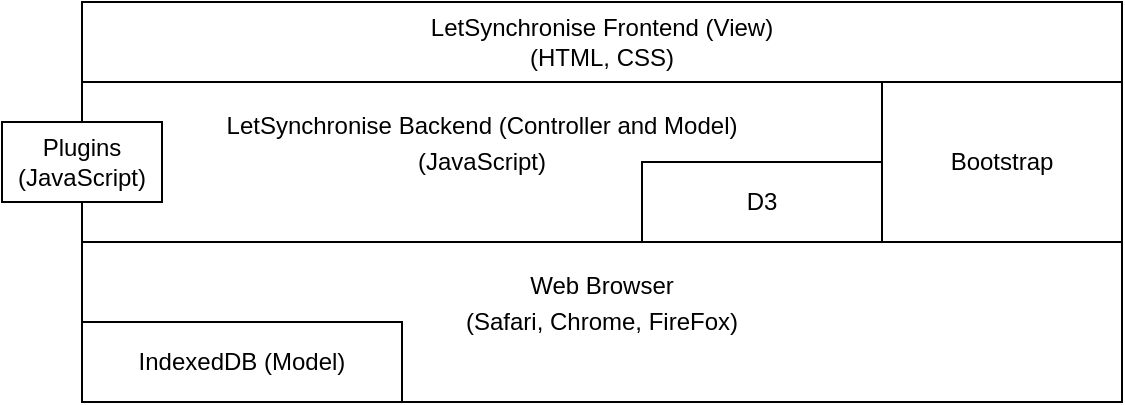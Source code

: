 <mxfile version="20.8.16" type="device" pages="2"><diagram id="RvMSct7JwCZ8kxnTdKlj" name="Architecture"><mxGraphModel dx="940" dy="660" grid="1" gridSize="10" guides="1" tooltips="1" connect="1" arrows="1" fold="1" page="1" pageScale="1" pageWidth="827" pageHeight="583" math="0" shadow="0"><root><mxCell id="AKiRWNQXbBsvhzvE4qeL-0"/><mxCell id="AKiRWNQXbBsvhzvE4qeL-1" parent="AKiRWNQXbBsvhzvE4qeL-0"/><mxCell id="tF2IUUMAM0JyF27Q4u0H-3" value="&lt;p style=&quot;line-height: 50%;&quot;&gt;LetSynchronise Backend (Controller and Model)&lt;/p&gt;&lt;p style=&quot;line-height: 50%;&quot;&gt;(JavaScript)&lt;/p&gt;" style="rounded=0;whiteSpace=wrap;html=1;verticalAlign=top;" parent="AKiRWNQXbBsvhzvE4qeL-1" vertex="1"><mxGeometry x="160" y="160" width="400" height="80" as="geometry"/></mxCell><mxCell id="tF2IUUMAM0JyF27Q4u0H-4" value="LetSynchronise Frontend (View)&lt;br&gt;(HTML, CSS)" style="rounded=0;whiteSpace=wrap;html=1;" parent="AKiRWNQXbBsvhzvE4qeL-1" vertex="1"><mxGeometry x="160" y="120" width="520" height="40" as="geometry"/></mxCell><mxCell id="tF2IUUMAM0JyF27Q4u0H-5" value="Bootstrap" style="rounded=0;whiteSpace=wrap;html=1;" parent="AKiRWNQXbBsvhzvE4qeL-1" vertex="1"><mxGeometry x="560" y="160" width="120" height="80" as="geometry"/></mxCell><mxCell id="tF2IUUMAM0JyF27Q4u0H-6" value="&lt;p style=&quot;line-height: 50%;&quot;&gt;Web Browser&lt;/p&gt;&lt;p style=&quot;line-height: 50%;&quot;&gt;(Safari, Chrome, FireFox)&lt;/p&gt;" style="rounded=0;whiteSpace=wrap;html=1;verticalAlign=top;" parent="AKiRWNQXbBsvhzvE4qeL-1" vertex="1"><mxGeometry x="160" y="240" width="520" height="80" as="geometry"/></mxCell><mxCell id="tF2IUUMAM0JyF27Q4u0H-1" value="D3" style="rounded=0;whiteSpace=wrap;html=1;" parent="AKiRWNQXbBsvhzvE4qeL-1" vertex="1"><mxGeometry x="440" y="200" width="120" height="40" as="geometry"/></mxCell><mxCell id="zif1QmTYFTcfGSsVF77L-0" value="IndexedDB (Model)" style="rounded=0;whiteSpace=wrap;html=1;" parent="AKiRWNQXbBsvhzvE4qeL-1" vertex="1"><mxGeometry x="160" y="280" width="160" height="40" as="geometry"/></mxCell><mxCell id="iIhAKDA_kfdrQdlBjJFQ-1" value="Plugins&lt;br&gt;(JavaScript)" style="rounded=0;whiteSpace=wrap;html=1;" vertex="1" parent="AKiRWNQXbBsvhzvE4qeL-1"><mxGeometry x="120" y="180" width="80" height="40" as="geometry"/></mxCell></root></mxGraphModel></diagram><diagram id="C5RBs43oDa-KdzZeNtuy" name="Class Diagram"><mxGraphModel dx="1853" dy="743" grid="1" gridSize="10" guides="1" tooltips="1" connect="1" arrows="1" fold="1" page="1" pageScale="1" pageWidth="827" pageHeight="1169" math="0" shadow="0"><root><mxCell id="WIyWlLk6GJQsqaUBKTNV-0"/><mxCell id="WIyWlLk6GJQsqaUBKTNV-1" parent="WIyWlLk6GJQsqaUBKTNV-0"/><mxCell id="9QX09DhGcuTigZinVC_e-6" value="Constraint" style="swimlane;fontStyle=2;align=center;verticalAlign=top;childLayout=stackLayout;horizontal=1;startSize=26;horizontalStack=0;resizeParent=1;resizeLast=0;collapsible=1;marginBottom=0;shadow=0;strokeWidth=1;rounded=1;" parent="WIyWlLk6GJQsqaUBKTNV-1" vertex="1"><mxGeometry x="400" y="280" width="160" height="156" as="geometry"><mxRectangle x="230" y="140" width="160" height="26" as="alternateBounds"/></mxGeometry></mxCell><mxCell id="9QX09DhGcuTigZinVC_e-7" value="Name : String" style="text;align=left;verticalAlign=top;spacingLeft=4;spacingRight=4;overflow=hidden;rotatable=0;points=[[0,0.5],[1,0.5]];portConstraint=eastwest;fontStyle=1;rounded=1;" parent="9QX09DhGcuTigZinVC_e-6" vertex="1"><mxGeometry y="26" width="160" height="26" as="geometry"/></mxCell><mxCell id="UO7TPKGIbKaWaspDutW2-14" value="Priority : Int" style="text;align=left;verticalAlign=top;spacingLeft=4;spacingRight=4;overflow=hidden;rotatable=0;points=[[0,0.5],[1,0.5]];portConstraint=eastwest;fontStyle=0;rounded=1;" parent="9QX09DhGcuTigZinVC_e-6" vertex="1"><mxGeometry y="52" width="160" height="26" as="geometry"/></mxCell><mxCell id="9QX09DhGcuTigZinVC_e-8" value="EventChain : EventChain" style="text;align=left;verticalAlign=top;spacingLeft=4;spacingRight=4;overflow=hidden;rotatable=0;points=[[0,0.5],[1,0.5]];portConstraint=eastwest;rounded=1;" parent="9QX09DhGcuTigZinVC_e-6" vertex="1"><mxGeometry y="78" width="160" height="26" as="geometry"/></mxCell><mxCell id="9QX09DhGcuTigZinVC_e-9" value="Relation : RelationalOperator" style="text;align=left;verticalAlign=top;spacingLeft=4;spacingRight=4;overflow=hidden;rotatable=0;points=[[0,0.5],[1,0.5]];portConstraint=eastwest;shadow=0;html=0;rounded=1;" parent="9QX09DhGcuTigZinVC_e-6" vertex="1"><mxGeometry y="104" width="160" height="26" as="geometry"/></mxCell><mxCell id="9QX09DhGcuTigZinVC_e-10" value="Time : Int" style="text;align=left;verticalAlign=top;spacingLeft=4;spacingRight=4;overflow=hidden;rotatable=0;points=[[0,0.5],[1,0.5]];portConstraint=eastwest;rounded=1;" parent="9QX09DhGcuTigZinVC_e-6" vertex="1"><mxGeometry y="130" width="160" height="26" as="geometry"/></mxCell><mxCell id="9QX09DhGcuTigZinVC_e-11" value="Dependency" style="swimlane;fontStyle=2;align=center;verticalAlign=top;childLayout=stackLayout;horizontal=1;startSize=26;horizontalStack=0;resizeParent=1;resizeLast=0;collapsible=1;marginBottom=0;shadow=0;strokeWidth=1;rounded=1;" parent="WIyWlLk6GJQsqaUBKTNV-1" vertex="1"><mxGeometry x="-400" y="280" width="160" height="110" as="geometry"><mxRectangle x="230" y="140" width="160" height="26" as="alternateBounds"/></mxGeometry></mxCell><mxCell id="9QX09DhGcuTigZinVC_e-12" value="Name : String" style="text;align=left;verticalAlign=top;spacingLeft=4;spacingRight=4;overflow=hidden;rotatable=0;points=[[0,0.5],[1,0.5]];portConstraint=eastwest;fontStyle=1;rounded=1;" parent="9QX09DhGcuTigZinVC_e-11" vertex="1"><mxGeometry y="26" width="160" height="26" as="geometry"/></mxCell><mxCell id="9QX09DhGcuTigZinVC_e-13" value="Source : TaskPort" style="text;align=left;verticalAlign=top;spacingLeft=4;spacingRight=4;overflow=hidden;rotatable=0;points=[[0,0.5],[1,0.5]];portConstraint=eastwest;shadow=0;html=0;rounded=1;" parent="9QX09DhGcuTigZinVC_e-11" vertex="1"><mxGeometry y="52" width="160" height="26" as="geometry"/></mxCell><mxCell id="9QX09DhGcuTigZinVC_e-14" value="Destination : TaskPort" style="text;align=left;verticalAlign=top;spacingLeft=4;spacingRight=4;overflow=hidden;rotatable=0;points=[[0,0.5],[1,0.5]];portConstraint=eastwest;rounded=1;" parent="9QX09DhGcuTigZinVC_e-11" vertex="1"><mxGeometry y="78" width="160" height="26" as="geometry"/></mxCell><mxCell id="9QX09DhGcuTigZinVC_e-15" value="Task" style="swimlane;fontStyle=2;align=center;verticalAlign=top;childLayout=stackLayout;horizontal=1;startSize=26;horizontalStack=0;resizeParent=1;resizeLast=0;collapsible=1;marginBottom=0;shadow=0;strokeWidth=1;rounded=1;fillColor=#FFFFFF;" parent="WIyWlLk6GJQsqaUBKTNV-1" vertex="1"><mxGeometry x="-600" y="280" width="160" height="234" as="geometry"><mxRectangle x="230" y="140" width="160" height="26" as="alternateBounds"/></mxGeometry></mxCell><mxCell id="9QX09DhGcuTigZinVC_e-16" value="Name : String" style="text;align=left;verticalAlign=top;spacingLeft=4;spacingRight=4;overflow=hidden;rotatable=0;points=[[0,0.5],[1,0.5]];portConstraint=eastwest;rounded=1;fontStyle=1" parent="9QX09DhGcuTigZinVC_e-15" vertex="1"><mxGeometry y="26" width="160" height="26" as="geometry"/></mxCell><mxCell id="UO7TPKGIbKaWaspDutW2-13" value="Priority : Int" style="text;align=left;verticalAlign=top;spacingLeft=4;spacingRight=4;overflow=hidden;rotatable=0;points=[[0,0.5],[1,0.5]];portConstraint=eastwest;rounded=1;fontStyle=0" parent="9QX09DhGcuTigZinVC_e-15" vertex="1"><mxGeometry y="52" width="160" height="26" as="geometry"/></mxCell><mxCell id="9QX09DhGcuTigZinVC_e-17" value="InitialOffset : Int" style="text;align=left;verticalAlign=top;spacingLeft=4;spacingRight=4;overflow=hidden;rotatable=0;points=[[0,0.5],[1,0.5]];portConstraint=eastwest;shadow=0;html=0;rounded=1;" parent="9QX09DhGcuTigZinVC_e-15" vertex="1"><mxGeometry y="78" width="160" height="26" as="geometry"/></mxCell><mxCell id="9QX09DhGcuTigZinVC_e-18" value="ActivationOffset : Int" style="text;align=left;verticalAlign=top;spacingLeft=4;spacingRight=4;overflow=hidden;rotatable=0;points=[[0,0.5],[1,0.5]];portConstraint=eastwest;shadow=0;html=0;rounded=1;" parent="9QX09DhGcuTigZinVC_e-15" vertex="1"><mxGeometry y="104" width="160" height="26" as="geometry"/></mxCell><mxCell id="9QX09DhGcuTigZinVC_e-19" value="Period : Float" style="text;align=left;verticalAlign=top;spacingLeft=4;spacingRight=4;overflow=hidden;rotatable=0;points=[[0,0.5],[1,0.5]];portConstraint=eastwest;rounded=1;" parent="9QX09DhGcuTigZinVC_e-15" vertex="1"><mxGeometry y="130" width="160" height="26" as="geometry"/></mxCell><mxCell id="9QX09DhGcuTigZinVC_e-20" value="Duration : Float" style="text;align=left;verticalAlign=top;spacingLeft=4;spacingRight=4;overflow=hidden;rotatable=0;points=[[0,0.5],[1,0.5]];portConstraint=eastwest;rounded=1;" parent="9QX09DhGcuTigZinVC_e-15" vertex="1"><mxGeometry y="156" width="160" height="26" as="geometry"/></mxCell><mxCell id="9QX09DhGcuTigZinVC_e-21" value="Inputs : String[ ]" style="text;align=left;verticalAlign=top;spacingLeft=4;spacingRight=4;overflow=hidden;rotatable=0;points=[[0,0.5],[1,0.5]];portConstraint=eastwest;rounded=1;" parent="9QX09DhGcuTigZinVC_e-15" vertex="1"><mxGeometry y="182" width="160" height="26" as="geometry"/></mxCell><mxCell id="9QX09DhGcuTigZinVC_e-22" value="Outputs : String[ ]" style="text;align=left;verticalAlign=top;spacingLeft=4;spacingRight=4;overflow=hidden;rotatable=0;points=[[0,0.5],[1,0.5]];portConstraint=eastwest;rounded=1;" parent="9QX09DhGcuTigZinVC_e-15" vertex="1"><mxGeometry y="208" width="160" height="26" as="geometry"/></mxCell><mxCell id="9QX09DhGcuTigZinVC_e-23" value="System" style="swimlane;fontStyle=2;align=center;verticalAlign=top;childLayout=stackLayout;horizontal=1;startSize=26;horizontalStack=0;resizeParent=1;resizeLast=0;collapsible=1;marginBottom=0;shadow=0;strokeWidth=1;rounded=1;fillColor=#FFF4C3;" parent="WIyWlLk6GJQsqaUBKTNV-1" vertex="1"><mxGeometry x="-800" y="40" width="1600" height="160" as="geometry"><mxRectangle x="330" y="360" width="160" height="26" as="alternateBounds"/></mxGeometry></mxCell><mxCell id="9QX09DhGcuTigZinVC_e-25" value="SystemInputs : String[ ]" style="text;strokeColor=none;fillColor=none;align=left;verticalAlign=top;spacingLeft=4;spacingRight=4;overflow=hidden;rotatable=0;points=[[0,0.5],[1,0.5]];portConstraint=eastwest;" parent="9QX09DhGcuTigZinVC_e-23" vertex="1"><mxGeometry y="26" width="1600" height="26" as="geometry"/></mxCell><mxCell id="9QX09DhGcuTigZinVC_e-26" value="SystemOutputs : String[ ]" style="text;strokeColor=none;fillColor=none;align=left;verticalAlign=top;spacingLeft=4;spacingRight=4;overflow=hidden;rotatable=0;points=[[0,0.5],[1,0.5]];portConstraint=eastwest;" parent="9QX09DhGcuTigZinVC_e-23" vertex="1"><mxGeometry y="52" width="1600" height="26" as="geometry"/></mxCell><mxCell id="9QX09DhGcuTigZinVC_e-33" value="ExecutionTime" style="swimlane;fontStyle=2;align=center;verticalAlign=top;childLayout=stackLayout;horizontal=1;startSize=26;horizontalStack=0;resizeParent=1;resizeLast=0;collapsible=1;marginBottom=0;shadow=0;strokeWidth=1;rounded=1;" parent="WIyWlLk6GJQsqaUBKTNV-1" vertex="1"><mxGeometry x="-600" y="555" width="160" height="110" as="geometry"><mxRectangle x="230" y="140" width="160" height="26" as="alternateBounds"/></mxGeometry></mxCell><mxCell id="9QX09DhGcuTigZinVC_e-34" value="BCET : Int" style="text;align=left;verticalAlign=top;spacingLeft=4;spacingRight=4;overflow=hidden;rotatable=0;points=[[0,0.5],[1,0.5]];portConstraint=eastwest;shadow=0;html=0;rounded=1;" parent="9QX09DhGcuTigZinVC_e-33" vertex="1"><mxGeometry y="26" width="160" height="26" as="geometry"/></mxCell><mxCell id="9QX09DhGcuTigZinVC_e-35" value="ACET : Int" style="text;align=left;verticalAlign=top;spacingLeft=4;spacingRight=4;overflow=hidden;rotatable=0;points=[[0,0.5],[1,0.5]];portConstraint=eastwest;rounded=1;" parent="9QX09DhGcuTigZinVC_e-33" vertex="1"><mxGeometry y="52" width="160" height="26" as="geometry"/></mxCell><mxCell id="9QX09DhGcuTigZinVC_e-36" value="WCET : Int" style="text;align=left;verticalAlign=top;spacingLeft=4;spacingRight=4;overflow=hidden;rotatable=0;points=[[0,0.5],[1,0.5]];portConstraint=eastwest;rounded=1;" parent="9QX09DhGcuTigZinVC_e-33" vertex="1"><mxGeometry y="78" width="160" height="26" as="geometry"/></mxCell><mxCell id="9QX09DhGcuTigZinVC_e-37" value="" style="endArrow=open;html=1;endSize=12;startArrow=diamondThin;startSize=14;startFill=0;edgeStyle=orthogonalEdgeStyle;align=left;verticalAlign=bottom;rounded=0;entryX=0.5;entryY=0;entryDx=0;entryDy=0;" parent="WIyWlLk6GJQsqaUBKTNV-1" target="9QX09DhGcuTigZinVC_e-15" edge="1"><mxGeometry x="-1" y="3" relative="1" as="geometry"><mxPoint x="-520" y="200" as="sourcePoint"/><mxPoint x="-540" y="270" as="targetPoint"/></mxGeometry></mxCell><mxCell id="9QX09DhGcuTigZinVC_e-38" value="" style="endArrow=open;html=1;endSize=12;startArrow=diamondThin;startSize=14;startFill=0;edgeStyle=orthogonalEdgeStyle;align=left;verticalAlign=bottom;rounded=0;entryX=0.5;entryY=0;entryDx=0;entryDy=0;" parent="WIyWlLk6GJQsqaUBKTNV-1" target="9QX09DhGcuTigZinVC_e-11" edge="1"><mxGeometry x="-1" y="3" relative="1" as="geometry"><mxPoint x="-320" y="200" as="sourcePoint"/><mxPoint x="-506" y="300" as="targetPoint"/></mxGeometry></mxCell><mxCell id="9QX09DhGcuTigZinVC_e-39" value="" style="endArrow=open;html=1;endSize=12;startArrow=diamondThin;startSize=14;startFill=0;edgeStyle=orthogonalEdgeStyle;align=left;verticalAlign=bottom;rounded=0;entryX=0.5;entryY=0;entryDx=0;entryDy=0;" parent="WIyWlLk6GJQsqaUBKTNV-1" target="9QX09DhGcuTigZinVC_e-6" edge="1"><mxGeometry x="-1" y="3" relative="1" as="geometry"><mxPoint x="480" y="200" as="sourcePoint"/><mxPoint x="-262" y="322" as="targetPoint"/></mxGeometry></mxCell><mxCell id="9QX09DhGcuTigZinVC_e-41" value="TaskInstances" style="swimlane;fontStyle=2;align=center;verticalAlign=top;childLayout=stackLayout;horizontal=1;startSize=26;horizontalStack=0;resizeParent=1;resizeLast=0;collapsible=1;marginBottom=0;shadow=0;strokeWidth=1;rounded=1;fillColor=#FFFFFF;" parent="WIyWlLk6GJQsqaUBKTNV-1" vertex="1"><mxGeometry x="-800" y="280" width="160" height="88" as="geometry"><mxRectangle x="230" y="140" width="160" height="26" as="alternateBounds"/></mxGeometry></mxCell><mxCell id="9QX09DhGcuTigZinVC_e-42" value="Name : String" style="text;align=left;verticalAlign=top;spacingLeft=4;spacingRight=4;overflow=hidden;rotatable=0;points=[[0,0.5],[1,0.5]];portConstraint=eastwest;rounded=1;fontStyle=1" parent="9QX09DhGcuTigZinVC_e-41" vertex="1"><mxGeometry y="26" width="160" height="26" as="geometry"/></mxCell><mxCell id="9QX09DhGcuTigZinVC_e-43" value="InitialOffset : Int" style="text;align=left;verticalAlign=top;spacingLeft=4;spacingRight=4;overflow=hidden;rotatable=0;points=[[0,0.5],[1,0.5]];portConstraint=eastwest;shadow=0;html=0;rounded=1;" parent="9QX09DhGcuTigZinVC_e-41" vertex="1"><mxGeometry y="52" width="160" height="26" as="geometry"/></mxCell><mxCell id="9QX09DhGcuTigZinVC_e-44" value="" style="endArrow=block;dashed=1;endFill=0;endSize=12;html=1;rounded=0;entryX=0;entryY=0.5;entryDx=0;entryDy=0;" parent="WIyWlLk6GJQsqaUBKTNV-1" source="9QX09DhGcuTigZinVC_e-42" target="9QX09DhGcuTigZinVC_e-16" edge="1"><mxGeometry width="160" relative="1" as="geometry"><mxPoint x="-680" y="440" as="sourcePoint"/><mxPoint x="-610" y="340" as="targetPoint"/></mxGeometry></mxCell><mxCell id="9QX09DhGcuTigZinVC_e-45" value="" style="endArrow=open;html=1;endSize=12;startArrow=diamondThin;startSize=14;startFill=0;edgeStyle=orthogonalEdgeStyle;align=left;verticalAlign=bottom;rounded=0;" parent="WIyWlLk6GJQsqaUBKTNV-1" target="9QX09DhGcuTigZinVC_e-41" edge="1"><mxGeometry x="-1" y="3" relative="1" as="geometry"><mxPoint x="-720" y="200" as="sourcePoint"/><mxPoint x="-512" y="312.0" as="targetPoint"/></mxGeometry></mxCell><mxCell id="9QX09DhGcuTigZinVC_e-46" value="TaskPort" style="swimlane;fontStyle=2;align=center;verticalAlign=top;childLayout=stackLayout;horizontal=1;startSize=26;horizontalStack=0;resizeParent=1;resizeLast=0;collapsible=1;marginBottom=0;shadow=0;strokeWidth=1;rounded=1;" parent="WIyWlLk6GJQsqaUBKTNV-1" vertex="1"><mxGeometry x="-400" y="430" width="160" height="80" as="geometry"><mxRectangle x="230" y="140" width="160" height="26" as="alternateBounds"/></mxGeometry></mxCell><mxCell id="9QX09DhGcuTigZinVC_e-47" value="Task : String" style="text;align=left;verticalAlign=top;spacingLeft=4;spacingRight=4;overflow=hidden;rotatable=0;points=[[0,0.5],[1,0.5]];portConstraint=eastwest;shadow=0;html=0;rounded=1;" parent="9QX09DhGcuTigZinVC_e-46" vertex="1"><mxGeometry y="26" width="160" height="26" as="geometry"/></mxCell><mxCell id="9QX09DhGcuTigZinVC_e-48" value="Port : String" style="text;align=left;verticalAlign=top;spacingLeft=4;spacingRight=4;overflow=hidden;rotatable=0;points=[[0,0.5],[1,0.5]];portConstraint=eastwest;rounded=1;" parent="9QX09DhGcuTigZinVC_e-46" vertex="1"><mxGeometry y="52" width="160" height="26" as="geometry"/></mxCell><mxCell id="9QX09DhGcuTigZinVC_e-50" value="DependencyInstances" style="swimlane;fontStyle=2;align=center;verticalAlign=top;childLayout=stackLayout;horizontal=1;startSize=26;horizontalStack=0;resizeParent=1;resizeLast=0;collapsible=1;marginBottom=0;shadow=0;strokeWidth=1;rounded=1;" parent="WIyWlLk6GJQsqaUBKTNV-1" vertex="1"><mxGeometry x="-200" y="280" width="160" height="60" as="geometry"><mxRectangle x="230" y="140" width="160" height="26" as="alternateBounds"/></mxGeometry></mxCell><mxCell id="9QX09DhGcuTigZinVC_e-51" value="Name : String" style="text;align=left;verticalAlign=top;spacingLeft=4;spacingRight=4;overflow=hidden;rotatable=0;points=[[0,0.5],[1,0.5]];portConstraint=eastwest;fontStyle=1;rounded=1;" parent="9QX09DhGcuTigZinVC_e-50" vertex="1"><mxGeometry y="26" width="160" height="26" as="geometry"/></mxCell><mxCell id="9QX09DhGcuTigZinVC_e-52" value="TaskInstance" style="swimlane;fontStyle=2;align=center;verticalAlign=top;childLayout=stackLayout;horizontal=1;startSize=26;horizontalStack=0;resizeParent=1;resizeLast=0;collapsible=1;marginBottom=0;shadow=0;strokeWidth=1;rounded=1;fillColor=#FFFFFF;" parent="WIyWlLk6GJQsqaUBKTNV-1" vertex="1"><mxGeometry x="-800" y="420" width="160" height="220" as="geometry"><mxRectangle x="-580" y="410" width="160" height="26" as="alternateBounds"/></mxGeometry></mxCell><mxCell id="9QX09DhGcuTigZinVC_e-53" value="Instance: Int" style="text;align=left;verticalAlign=top;spacingLeft=4;spacingRight=4;overflow=hidden;rotatable=0;points=[[0,0.5],[1,0.5]];portConstraint=eastwest;shadow=0;html=0;rounded=1;fontStyle=1" parent="9QX09DhGcuTigZinVC_e-52" vertex="1"><mxGeometry y="26" width="160" height="26" as="geometry"/></mxCell><mxCell id="9QX09DhGcuTigZinVC_e-54" value="PeriodStartTime : Int" style="text;align=left;verticalAlign=top;spacingLeft=4;spacingRight=4;overflow=hidden;rotatable=0;points=[[0,0.5],[1,0.5]];portConstraint=eastwest;rounded=1;" parent="9QX09DhGcuTigZinVC_e-52" vertex="1"><mxGeometry y="52" width="160" height="26" as="geometry"/></mxCell><mxCell id="9QX09DhGcuTigZinVC_e-55" value="LetStartTime : Int" style="text;align=left;verticalAlign=top;spacingLeft=4;spacingRight=4;overflow=hidden;rotatable=0;points=[[0,0.5],[1,0.5]];portConstraint=eastwest;rounded=1;" parent="9QX09DhGcuTigZinVC_e-52" vertex="1"><mxGeometry y="78" width="160" height="26" as="geometry"/></mxCell><mxCell id="9QX09DhGcuTigZinVC_e-56" value="LetEndTime : Int" style="text;align=left;verticalAlign=top;spacingLeft=4;spacingRight=4;overflow=hidden;rotatable=0;points=[[0,0.5],[1,0.5]];portConstraint=eastwest;rounded=1;" parent="9QX09DhGcuTigZinVC_e-52" vertex="1"><mxGeometry y="104" width="160" height="26" as="geometry"/></mxCell><mxCell id="9QX09DhGcuTigZinVC_e-57" value="PeriodEndTime : Int" style="text;align=left;verticalAlign=top;spacingLeft=4;spacingRight=4;overflow=hidden;rotatable=0;points=[[0,0.5],[1,0.5]];portConstraint=eastwest;rounded=1;" parent="9QX09DhGcuTigZinVC_e-52" vertex="1"><mxGeometry y="130" width="160" height="26" as="geometry"/></mxCell><mxCell id="UO7TPKGIbKaWaspDutW2-0" value="Executions : Interval[ ]" style="text;align=left;verticalAlign=top;spacingLeft=4;spacingRight=4;overflow=hidden;rotatable=0;points=[[0,0.5],[1,0.5]];portConstraint=eastwest;rounded=1;" parent="9QX09DhGcuTigZinVC_e-52" vertex="1"><mxGeometry y="156" width="160" height="26" as="geometry"/></mxCell><mxCell id="UO7TPKGIbKaWaspDutW2-2" value="ExecutionTime : Int" style="text;align=left;verticalAlign=top;spacingLeft=4;spacingRight=4;overflow=hidden;rotatable=0;points=[[0,0.5],[1,0.5]];portConstraint=eastwest;rounded=1;" parent="9QX09DhGcuTigZinVC_e-52" vertex="1"><mxGeometry y="182" width="160" height="26" as="geometry"/></mxCell><mxCell id="9QX09DhGcuTigZinVC_e-58" value="" style="endArrow=open;html=1;endSize=12;startArrow=diamondThin;startSize=14;startFill=0;edgeStyle=orthogonalEdgeStyle;align=left;verticalAlign=bottom;rounded=0;entryX=0.5;entryY=0;entryDx=0;entryDy=0;exitX=0.5;exitY=1;exitDx=0;exitDy=0;" parent="WIyWlLk6GJQsqaUBKTNV-1" source="9QX09DhGcuTigZinVC_e-41" target="9QX09DhGcuTigZinVC_e-52" edge="1"><mxGeometry x="-1" y="3" relative="1" as="geometry"><mxPoint x="-512" y="230" as="sourcePoint"/><mxPoint x="-512" y="312" as="targetPoint"/></mxGeometry></mxCell><mxCell id="9QX09DhGcuTigZinVC_e-59" value="" style="endArrow=block;dashed=1;endFill=0;endSize=12;html=1;rounded=0;entryX=1;entryY=0.5;entryDx=0;entryDy=0;" parent="WIyWlLk6GJQsqaUBKTNV-1" target="9QX09DhGcuTigZinVC_e-12" edge="1"><mxGeometry width="160" relative="1" as="geometry"><mxPoint x="-200" y="319" as="sourcePoint"/><mxPoint x="-752" y="351" as="targetPoint"/></mxGeometry></mxCell><mxCell id="9QX09DhGcuTigZinVC_e-60" value="DependencyInstance" style="swimlane;fontStyle=2;align=center;verticalAlign=top;childLayout=stackLayout;horizontal=1;startSize=26;horizontalStack=0;resizeParent=1;resizeLast=0;collapsible=1;marginBottom=0;shadow=0;strokeWidth=1;rounded=1;" parent="WIyWlLk6GJQsqaUBKTNV-1" vertex="1"><mxGeometry x="-200" y="400" width="160" height="120" as="geometry"><mxRectangle x="230" y="140" width="160" height="26" as="alternateBounds"/></mxGeometry></mxCell><mxCell id="9QX09DhGcuTigZinVC_e-61" value="Instance : Int" style="text;align=left;verticalAlign=top;spacingLeft=4;spacingRight=4;overflow=hidden;rotatable=0;points=[[0,0.5],[1,0.5]];portConstraint=eastwest;fontStyle=1;rounded=1;" parent="9QX09DhGcuTigZinVC_e-60" vertex="1"><mxGeometry y="26" width="160" height="26" as="geometry"/></mxCell><mxCell id="9QX09DhGcuTigZinVC_e-62" value="SendEvent : Event" style="text;align=left;verticalAlign=top;spacingLeft=4;spacingRight=4;overflow=hidden;rotatable=0;points=[[0,0.5],[1,0.5]];portConstraint=eastwest;shadow=0;html=0;rounded=1;" parent="9QX09DhGcuTigZinVC_e-60" vertex="1"><mxGeometry y="52" width="160" height="26" as="geometry"/></mxCell><mxCell id="9QX09DhGcuTigZinVC_e-63" value="ReceiveEvent : Event" style="text;align=left;verticalAlign=top;spacingLeft=4;spacingRight=4;overflow=hidden;rotatable=0;points=[[0,0.5],[1,0.5]];portConstraint=eastwest;rounded=1;" parent="9QX09DhGcuTigZinVC_e-60" vertex="1"><mxGeometry y="78" width="160" height="26" as="geometry"/></mxCell><mxCell id="9QX09DhGcuTigZinVC_e-64" value="" style="endArrow=open;html=1;endSize=12;startArrow=diamondThin;startSize=14;startFill=0;edgeStyle=orthogonalEdgeStyle;align=left;verticalAlign=bottom;rounded=0;entryX=0.5;entryY=0;entryDx=0;entryDy=0;exitX=0.5;exitY=1;exitDx=0;exitDy=0;" parent="WIyWlLk6GJQsqaUBKTNV-1" source="9QX09DhGcuTigZinVC_e-50" target="9QX09DhGcuTigZinVC_e-60" edge="1"><mxGeometry x="-1" y="3" relative="1" as="geometry"><mxPoint x="160" y="410" as="sourcePoint"/><mxPoint x="-177" y="310" as="targetPoint"/></mxGeometry></mxCell><mxCell id="9QX09DhGcuTigZinVC_e-65" value="Event" style="swimlane;fontStyle=2;align=center;verticalAlign=top;childLayout=stackLayout;horizontal=1;startSize=26;horizontalStack=0;resizeParent=1;resizeLast=0;collapsible=1;marginBottom=0;shadow=0;strokeWidth=1;rounded=1;" parent="WIyWlLk6GJQsqaUBKTNV-1" vertex="1"><mxGeometry x="-200" y="561" width="160" height="109" as="geometry"><mxRectangle x="230" y="140" width="160" height="26" as="alternateBounds"/></mxGeometry></mxCell><mxCell id="UO7TPKGIbKaWaspDutW2-12" value="Origin : TaskPort" style="text;strokeColor=none;fillColor=none;align=left;verticalAlign=top;spacingLeft=4;spacingRight=4;overflow=hidden;rotatable=0;points=[[0,0.5],[1,0.5]];portConstraint=eastwest;" parent="9QX09DhGcuTigZinVC_e-65" vertex="1"><mxGeometry y="26" width="160" height="26" as="geometry"/></mxCell><mxCell id="9QX09DhGcuTigZinVC_e-66" value="TaskInstance : Int" style="text;strokeColor=none;fillColor=none;align=left;verticalAlign=top;spacingLeft=4;spacingRight=4;overflow=hidden;rotatable=0;points=[[0,0.5],[1,0.5]];portConstraint=eastwest;" parent="9QX09DhGcuTigZinVC_e-65" vertex="1"><mxGeometry y="52" width="160" height="26" as="geometry"/></mxCell><mxCell id="9QX09DhGcuTigZinVC_e-67" value="TimeStamp : Int" style="text;strokeColor=none;fillColor=none;align=left;verticalAlign=top;spacingLeft=4;spacingRight=4;overflow=hidden;rotatable=0;points=[[0,0.5],[1,0.5]];portConstraint=eastwest;" parent="9QX09DhGcuTigZinVC_e-65" vertex="1"><mxGeometry y="78" width="160" height="26" as="geometry"/></mxCell><mxCell id="9QX09DhGcuTigZinVC_e-68" value="&lt;&lt;enumeration&gt;&gt;&#10;RelationalOperator" style="swimlane;fontStyle=2;align=center;verticalAlign=top;childLayout=stackLayout;horizontal=1;startSize=40;horizontalStack=0;resizeParent=1;resizeLast=0;collapsible=1;marginBottom=0;shadow=0;strokeWidth=1;rounded=1;" parent="WIyWlLk6GJQsqaUBKTNV-1" vertex="1"><mxGeometry x="400" y="480" width="160" height="180" as="geometry"><mxRectangle x="230" y="140" width="160" height="26" as="alternateBounds"/></mxGeometry></mxCell><mxCell id="9QX09DhGcuTigZinVC_e-69" value="&lt;" style="text;strokeColor=none;fillColor=none;align=left;verticalAlign=top;spacingLeft=4;spacingRight=4;overflow=hidden;rotatable=0;points=[[0,0.5],[1,0.5]];portConstraint=eastwest;" parent="9QX09DhGcuTigZinVC_e-68" vertex="1"><mxGeometry y="40" width="160" height="26" as="geometry"/></mxCell><mxCell id="9QX09DhGcuTigZinVC_e-70" value="≤" style="text;align=left;verticalAlign=top;spacingLeft=4;spacingRight=4;overflow=hidden;rotatable=0;points=[[0,0.5],[1,0.5]];portConstraint=eastwest;rounded=1;" parent="9QX09DhGcuTigZinVC_e-68" vertex="1"><mxGeometry y="66" width="160" height="26" as="geometry"/></mxCell><mxCell id="UO7TPKGIbKaWaspDutW2-17" value="==" style="text;align=left;verticalAlign=top;spacingLeft=4;spacingRight=4;overflow=hidden;rotatable=0;points=[[0,0.5],[1,0.5]];portConstraint=eastwest;rounded=1;" parent="9QX09DhGcuTigZinVC_e-68" vertex="1"><mxGeometry y="92" width="160" height="26" as="geometry"/></mxCell><mxCell id="9QX09DhGcuTigZinVC_e-71" value="≥" style="text;align=left;verticalAlign=top;spacingLeft=4;spacingRight=4;overflow=hidden;rotatable=0;points=[[0,0.5],[1,0.5]];portConstraint=eastwest;shadow=0;html=0;rounded=1;" parent="9QX09DhGcuTigZinVC_e-68" vertex="1"><mxGeometry y="118" width="160" height="26" as="geometry"/></mxCell><mxCell id="UO7TPKGIbKaWaspDutW2-15" value="&gt;" style="text;align=left;verticalAlign=top;spacingLeft=4;spacingRight=4;overflow=hidden;rotatable=0;points=[[0,0.5],[1,0.5]];portConstraint=eastwest;shadow=0;html=0;rounded=1;" parent="9QX09DhGcuTigZinVC_e-68" vertex="1"><mxGeometry y="144" width="160" height="26" as="geometry"/></mxCell><mxCell id="9QX09DhGcuTigZinVC_e-72" value="" style="endArrow=open;endFill=1;endSize=12;html=1;rounded=0;entryX=0.5;entryY=0;entryDx=0;entryDy=0;exitX=0.5;exitY=1;exitDx=0;exitDy=0;" parent="WIyWlLk6GJQsqaUBKTNV-1" source="9QX09DhGcuTigZinVC_e-6" target="9QX09DhGcuTigZinVC_e-68" edge="1"><mxGeometry width="160" relative="1" as="geometry"><mxPoint x="450" y="450" as="sourcePoint"/><mxPoint x="420" y="270" as="targetPoint"/></mxGeometry></mxCell><mxCell id="9QX09DhGcuTigZinVC_e-74" value="EventChain" style="swimlane;fontStyle=2;align=center;verticalAlign=top;childLayout=stackLayout;horizontal=1;startSize=26;horizontalStack=0;resizeParent=1;resizeLast=0;collapsible=1;marginBottom=0;shadow=0;strokeWidth=1;rounded=1;" parent="WIyWlLk6GJQsqaUBKTNV-1" vertex="1"><mxGeometry y="280" width="160" height="65" as="geometry"><mxRectangle x="230" y="140" width="160" height="26" as="alternateBounds"/></mxGeometry></mxCell><mxCell id="9QX09DhGcuTigZinVC_e-75" value="Name : String" style="text;align=left;verticalAlign=top;spacingLeft=4;spacingRight=4;overflow=hidden;rotatable=0;points=[[0,0.5],[1,0.5]];portConstraint=eastwest;fontStyle=1;rounded=1;" parent="9QX09DhGcuTigZinVC_e-74" vertex="1"><mxGeometry y="26" width="160" height="26" as="geometry"/></mxCell><mxCell id="9QX09DhGcuTigZinVC_e-76" value="EventChainInstances" style="swimlane;fontStyle=2;align=center;verticalAlign=top;childLayout=stackLayout;horizontal=1;startSize=26;horizontalStack=0;resizeParent=1;resizeLast=0;collapsible=1;marginBottom=0;shadow=0;strokeWidth=1;rounded=1;" parent="WIyWlLk6GJQsqaUBKTNV-1" vertex="1"><mxGeometry x="200" y="280" width="160" height="60" as="geometry"><mxRectangle x="230" y="140" width="160" height="26" as="alternateBounds"/></mxGeometry></mxCell><mxCell id="9QX09DhGcuTigZinVC_e-77" value="Name : String" style="text;align=left;verticalAlign=top;spacingLeft=4;spacingRight=4;overflow=hidden;rotatable=0;points=[[0,0.5],[1,0.5]];portConstraint=eastwest;fontStyle=1;rounded=1;" parent="9QX09DhGcuTigZinVC_e-76" vertex="1"><mxGeometry y="26" width="160" height="26" as="geometry"/></mxCell><mxCell id="9QX09DhGcuTigZinVC_e-78" value="Segment" style="swimlane;fontStyle=2;align=center;verticalAlign=top;childLayout=stackLayout;horizontal=1;startSize=26;horizontalStack=0;resizeParent=1;resizeLast=0;collapsible=1;marginBottom=0;shadow=0;strokeWidth=1;rounded=1;" parent="WIyWlLk6GJQsqaUBKTNV-1" vertex="1"><mxGeometry y="400" width="160" height="120" as="geometry"><mxRectangle x="230" y="140" width="160" height="26" as="alternateBounds"/></mxGeometry></mxCell><mxCell id="9QX09DhGcuTigZinVC_e-79" value="Name : String" style="text;align=left;verticalAlign=top;spacingLeft=4;spacingRight=4;overflow=hidden;rotatable=0;points=[[0,0.5],[1,0.5]];portConstraint=eastwest;fontStyle=1;rounded=1;" parent="9QX09DhGcuTigZinVC_e-78" vertex="1"><mxGeometry y="26" width="160" height="26" as="geometry"/></mxCell><mxCell id="9QX09DhGcuTigZinVC_e-80" value="Source : TaskPort" style="text;align=left;verticalAlign=top;spacingLeft=4;spacingRight=4;overflow=hidden;rotatable=0;points=[[0,0.5],[1,0.5]];portConstraint=eastwest;shadow=0;html=0;rounded=1;" parent="9QX09DhGcuTigZinVC_e-78" vertex="1"><mxGeometry y="52" width="160" height="26" as="geometry"/></mxCell><mxCell id="9QX09DhGcuTigZinVC_e-81" value="Destination : TaskPort" style="text;align=left;verticalAlign=top;spacingLeft=4;spacingRight=4;overflow=hidden;rotatable=0;points=[[0,0.5],[1,0.5]];portConstraint=eastwest;rounded=1;" parent="9QX09DhGcuTigZinVC_e-78" vertex="1"><mxGeometry y="78" width="160" height="26" as="geometry"/></mxCell><mxCell id="9QX09DhGcuTigZinVC_e-82" value="" style="endArrow=open;endFill=1;endSize=12;html=1;rounded=0;exitX=0.5;exitY=1;exitDx=0;exitDy=0;entryX=0.5;entryY=0;entryDx=0;entryDy=0;" parent="WIyWlLk6GJQsqaUBKTNV-1" source="9QX09DhGcuTigZinVC_e-74" target="9QX09DhGcuTigZinVC_e-78" edge="1"><mxGeometry width="160" relative="1" as="geometry"><mxPoint x="-200" y="280" as="sourcePoint"/><mxPoint x="70" y="445" as="targetPoint"/></mxGeometry></mxCell><mxCell id="9QX09DhGcuTigZinVC_e-83" value="" style="endArrow=open;html=1;endSize=12;startArrow=diamondThin;startSize=14;startFill=0;edgeStyle=orthogonalEdgeStyle;align=left;verticalAlign=bottom;rounded=0;entryX=0.5;entryY=0;entryDx=0;entryDy=0;" parent="WIyWlLk6GJQsqaUBKTNV-1" target="9QX09DhGcuTigZinVC_e-50" edge="1"><mxGeometry x="-1" y="3" relative="1" as="geometry"><mxPoint x="-120.5" y="200" as="sourcePoint"/><mxPoint x="-160" y="260" as="targetPoint"/></mxGeometry></mxCell><mxCell id="9QX09DhGcuTigZinVC_e-84" value="" style="endArrow=open;html=1;endSize=12;startArrow=diamondThin;startSize=14;startFill=0;edgeStyle=orthogonalEdgeStyle;align=left;verticalAlign=bottom;rounded=0;entryX=0.5;entryY=0;entryDx=0;entryDy=0;" parent="WIyWlLk6GJQsqaUBKTNV-1" target="9QX09DhGcuTigZinVC_e-74" edge="1"><mxGeometry x="-1" y="3" relative="1" as="geometry"><mxPoint x="80" y="200" as="sourcePoint"/><mxPoint x="120" y="280" as="targetPoint"/></mxGeometry></mxCell><mxCell id="9QX09DhGcuTigZinVC_e-85" value="" style="endArrow=block;dashed=1;endFill=0;endSize=12;html=1;rounded=0;entryX=1;entryY=0.5;entryDx=0;entryDy=0;exitX=0;exitY=0.5;exitDx=0;exitDy=0;" parent="WIyWlLk6GJQsqaUBKTNV-1" source="9QX09DhGcuTigZinVC_e-77" target="9QX09DhGcuTigZinVC_e-75" edge="1"><mxGeometry width="160" relative="1" as="geometry"><mxPoint x="-190" y="329" as="sourcePoint"/><mxPoint x="-230" y="329" as="targetPoint"/></mxGeometry></mxCell><mxCell id="9QX09DhGcuTigZinVC_e-86" value="SegmentInstance" style="swimlane;fontStyle=2;align=center;verticalAlign=top;childLayout=stackLayout;horizontal=1;startSize=26;horizontalStack=0;resizeParent=1;resizeLast=0;collapsible=1;marginBottom=0;shadow=0;strokeWidth=1;rounded=1;" parent="WIyWlLk6GJQsqaUBKTNV-1" vertex="1"><mxGeometry x="200" y="400" width="160" height="140" as="geometry"><mxRectangle x="230" y="140" width="160" height="26" as="alternateBounds"/></mxGeometry></mxCell><mxCell id="9QX09DhGcuTigZinVC_e-87" value="Name : String" style="text;align=left;verticalAlign=top;spacingLeft=4;spacingRight=4;overflow=hidden;rotatable=0;points=[[0,0.5],[1,0.5]];portConstraint=eastwest;fontStyle=1;rounded=1;" parent="9QX09DhGcuTigZinVC_e-86" vertex="1"><mxGeometry y="26" width="160" height="26" as="geometry"/></mxCell><mxCell id="9QX09DhGcuTigZinVC_e-88" value="Instance : Int" style="text;strokeColor=none;fillColor=none;align=left;verticalAlign=top;spacingLeft=4;spacingRight=4;overflow=hidden;rotatable=0;points=[[0,0.5],[1,0.5]];portConstraint=eastwest;" parent="9QX09DhGcuTigZinVC_e-86" vertex="1"><mxGeometry y="52" width="160" height="26" as="geometry"/></mxCell><mxCell id="9QX09DhGcuTigZinVC_e-89" value="SendEvent : Event" style="text;align=left;verticalAlign=top;spacingLeft=4;spacingRight=4;overflow=hidden;rotatable=0;points=[[0,0.5],[1,0.5]];portConstraint=eastwest;shadow=0;html=0;rounded=1;" parent="9QX09DhGcuTigZinVC_e-86" vertex="1"><mxGeometry y="78" width="160" height="26" as="geometry"/></mxCell><mxCell id="9QX09DhGcuTigZinVC_e-90" value="ReceiveEvent : Event" style="text;align=left;verticalAlign=top;spacingLeft=4;spacingRight=4;overflow=hidden;rotatable=0;points=[[0,0.5],[1,0.5]];portConstraint=eastwest;rounded=1;" parent="9QX09DhGcuTigZinVC_e-86" vertex="1"><mxGeometry y="104" width="160" height="26" as="geometry"/></mxCell><mxCell id="9QX09DhGcuTigZinVC_e-91" value="Successor" style="endArrow=open;endFill=1;endSize=12;html=1;rounded=0;exitX=0.5;exitY=1;exitDx=0;exitDy=0;entryX=0.75;entryY=1;entryDx=0;entryDy=0;" parent="WIyWlLk6GJQsqaUBKTNV-1" source="9QX09DhGcuTigZinVC_e-78" target="9QX09DhGcuTigZinVC_e-78" edge="1"><mxGeometry y="-10" width="160" relative="1" as="geometry"><mxPoint x="90" y="380" as="sourcePoint"/><mxPoint x="90" y="410" as="targetPoint"/><Array as="points"><mxPoint x="80" y="545"/><mxPoint x="120" y="545"/></Array><mxPoint as="offset"/></mxGeometry></mxCell><mxCell id="9QX09DhGcuTigZinVC_e-92" value="Successor" style="endArrow=open;endFill=1;endSize=12;html=1;rounded=0;entryX=0.75;entryY=1;entryDx=0;entryDy=0;exitX=0.5;exitY=1;exitDx=0;exitDy=0;" parent="WIyWlLk6GJQsqaUBKTNV-1" source="9QX09DhGcuTigZinVC_e-86" target="9QX09DhGcuTigZinVC_e-86" edge="1"><mxGeometry y="-10" width="160" relative="1" as="geometry"><mxPoint x="310" y="555" as="sourcePoint"/><mxPoint x="390" y="540" as="targetPoint"/><Array as="points"><mxPoint x="280" y="570"/><mxPoint x="320" y="570"/></Array><mxPoint as="offset"/></mxGeometry></mxCell><mxCell id="9QX09DhGcuTigZinVC_e-93" value="" style="endArrow=open;html=1;endSize=12;startArrow=diamondThin;startSize=14;startFill=0;edgeStyle=orthogonalEdgeStyle;align=left;verticalAlign=bottom;rounded=0;exitX=0.5;exitY=1;exitDx=0;exitDy=0;" parent="WIyWlLk6GJQsqaUBKTNV-1" source="9QX09DhGcuTigZinVC_e-76" target="9QX09DhGcuTigZinVC_e-86" edge="1"><mxGeometry x="-1" y="3" relative="1" as="geometry"><mxPoint x="-110" y="350" as="sourcePoint"/><mxPoint x="-110" y="410" as="targetPoint"/></mxGeometry></mxCell><mxCell id="9QX09DhGcuTigZinVC_e-94" value="" style="endArrow=open;html=1;endSize=12;startArrow=diamondThin;startSize=14;startFill=0;edgeStyle=orthogonalEdgeStyle;align=left;verticalAlign=bottom;rounded=0;entryX=0.5;entryY=0;entryDx=0;entryDy=0;" parent="WIyWlLk6GJQsqaUBKTNV-1" target="9QX09DhGcuTigZinVC_e-76" edge="1"><mxGeometry x="-1" y="3" relative="1" as="geometry"><mxPoint x="279.5" y="200" as="sourcePoint"/><mxPoint x="330" y="240" as="targetPoint"/><Array as="points"/></mxGeometry></mxCell><mxCell id="9QX09DhGcuTigZinVC_e-102" value="Interval" style="swimlane;fontStyle=2;align=center;verticalAlign=top;childLayout=stackLayout;horizontal=1;startSize=26;horizontalStack=0;resizeParent=1;resizeLast=0;collapsible=1;marginBottom=0;shadow=0;strokeWidth=1;rounded=1;" parent="WIyWlLk6GJQsqaUBKTNV-1" vertex="1"><mxGeometry x="-800" y="680" width="160" height="80" as="geometry"><mxRectangle x="230" y="140" width="160" height="26" as="alternateBounds"/></mxGeometry></mxCell><mxCell id="9QX09DhGcuTigZinVC_e-103" value="StartTime : Float" style="text;align=left;verticalAlign=top;spacingLeft=4;spacingRight=4;overflow=hidden;rotatable=0;points=[[0,0.5],[1,0.5]];portConstraint=eastwest;fontStyle=0;rounded=1;" parent="9QX09DhGcuTigZinVC_e-102" vertex="1"><mxGeometry y="26" width="160" height="26" as="geometry"/></mxCell><mxCell id="9QX09DhGcuTigZinVC_e-104" value="EndTime : Float" style="text;align=left;verticalAlign=top;spacingLeft=4;spacingRight=4;overflow=hidden;rotatable=0;points=[[0,0.5],[1,0.5]];portConstraint=eastwest;rounded=1;" parent="9QX09DhGcuTigZinVC_e-102" vertex="1"><mxGeometry y="52" width="160" height="26" as="geometry"/></mxCell><mxCell id="9QX09DhGcuTigZinVC_e-106" value="&lt;&lt;enumeration&gt;&gt;&#10;SchedulingPolicy" style="swimlane;fontStyle=2;align=center;verticalAlign=top;childLayout=stackLayout;horizontal=1;startSize=40;horizontalStack=0;resizeParent=1;resizeLast=0;collapsible=1;marginBottom=0;shadow=0;strokeWidth=1;rounded=1;" parent="WIyWlLk6GJQsqaUBKTNV-1" vertex="1"><mxGeometry x="600" y="530" width="200" height="120" as="geometry"><mxRectangle x="230" y="140" width="160" height="26" as="alternateBounds"/></mxGeometry></mxCell><mxCell id="9QX09DhGcuTigZinVC_e-107" value="RateMonotonic" style="text;strokeColor=none;fillColor=none;align=left;verticalAlign=top;spacingLeft=4;spacingRight=4;overflow=hidden;rotatable=0;points=[[0,0.5],[1,0.5]];portConstraint=eastwest;" parent="9QX09DhGcuTigZinVC_e-106" vertex="1"><mxGeometry y="40" width="200" height="26" as="geometry"/></mxCell><mxCell id="9QX09DhGcuTigZinVC_e-108" value="EarliestDeadlineFirst" style="text;align=left;verticalAlign=top;spacingLeft=4;spacingRight=4;overflow=hidden;rotatable=0;points=[[0,0.5],[1,0.5]];portConstraint=eastwest;rounded=1;" parent="9QX09DhGcuTigZinVC_e-106" vertex="1"><mxGeometry y="66" width="200" height="26" as="geometry"/></mxCell><mxCell id="9QX09DhGcuTigZinVC_e-109" value="FixedPriority" style="text;align=left;verticalAlign=top;spacingLeft=4;spacingRight=4;overflow=hidden;rotatable=0;points=[[0,0.5],[1,0.5]];portConstraint=eastwest;shadow=0;html=0;rounded=1;" parent="9QX09DhGcuTigZinVC_e-106" vertex="1"><mxGeometry y="92" width="200" height="26" as="geometry"/></mxCell><mxCell id="9QX09DhGcuTigZinVC_e-110" value="" style="endArrow=open;endFill=1;endSize=12;html=1;rounded=0;entryX=0.5;entryY=0;entryDx=0;entryDy=0;" parent="WIyWlLk6GJQsqaUBKTNV-1" source="UO7TPKGIbKaWaspDutW2-31" target="9QX09DhGcuTigZinVC_e-106" edge="1"><mxGeometry width="160" relative="1" as="geometry"><mxPoint x="850" y="490" as="sourcePoint"/><mxPoint x="340" y="330" as="targetPoint"/></mxGeometry></mxCell><mxCell id="9QX09DhGcuTigZinVC_e-111" value="&lt;&lt;enumeration&gt;&gt;&#10;DistributionType" style="swimlane;fontStyle=2;align=center;verticalAlign=top;childLayout=stackLayout;horizontal=1;startSize=40;horizontalStack=0;resizeParent=1;resizeLast=0;collapsible=1;marginBottom=0;shadow=0;strokeWidth=1;rounded=1;" parent="WIyWlLk6GJQsqaUBKTNV-1" vertex="1"><mxGeometry x="-600" y="710" width="160" height="120" as="geometry"><mxRectangle x="230" y="140" width="160" height="26" as="alternateBounds"/></mxGeometry></mxCell><mxCell id="9QX09DhGcuTigZinVC_e-112" value="Gaussian" style="text;strokeColor=none;fillColor=none;align=left;verticalAlign=top;spacingLeft=4;spacingRight=4;overflow=hidden;rotatable=0;points=[[0,0.5],[1,0.5]];portConstraint=eastwest;" parent="9QX09DhGcuTigZinVC_e-111" vertex="1"><mxGeometry y="40" width="160" height="26" as="geometry"/></mxCell><mxCell id="9QX09DhGcuTigZinVC_e-113" value="Weibull" style="text;align=left;verticalAlign=top;spacingLeft=4;spacingRight=4;overflow=hidden;rotatable=0;points=[[0,0.5],[1,0.5]];portConstraint=eastwest;rounded=1;" parent="9QX09DhGcuTigZinVC_e-111" vertex="1"><mxGeometry y="66" width="160" height="26" as="geometry"/></mxCell><mxCell id="9QX09DhGcuTigZinVC_e-114" value="Normal" style="text;align=left;verticalAlign=top;spacingLeft=4;spacingRight=4;overflow=hidden;rotatable=0;points=[[0,0.5],[1,0.5]];portConstraint=eastwest;shadow=0;html=0;rounded=1;" parent="9QX09DhGcuTigZinVC_e-111" vertex="1"><mxGeometry y="92" width="160" height="26" as="geometry"/></mxCell><mxCell id="9QX09DhGcuTigZinVC_e-115" value="" style="endArrow=open;endFill=1;endSize=12;html=1;rounded=0;entryX=0.5;entryY=0;entryDx=0;entryDy=0;exitX=0.5;exitY=1;exitDx=0;exitDy=0;" parent="WIyWlLk6GJQsqaUBKTNV-1" source="9QX09DhGcuTigZinVC_e-33" target="9QX09DhGcuTigZinVC_e-111" edge="1"><mxGeometry width="160" relative="1" as="geometry"><mxPoint x="-790" y="1194" as="sourcePoint"/><mxPoint x="-850" y="1194" as="targetPoint"/></mxGeometry></mxCell><mxCell id="UO7TPKGIbKaWaspDutW2-10" value="" style="endArrow=open;endFill=1;endSize=12;html=1;rounded=0;exitX=0.5;exitY=0;exitDx=0;exitDy=0;entryX=0.5;entryY=1;entryDx=0;entryDy=0;" parent="WIyWlLk6GJQsqaUBKTNV-1" source="9QX09DhGcuTigZinVC_e-33" target="9QX09DhGcuTigZinVC_e-15" edge="1"><mxGeometry width="160" relative="1" as="geometry"><mxPoint x="-450" y="510" as="sourcePoint"/><mxPoint x="-290" y="510" as="targetPoint"/></mxGeometry></mxCell><mxCell id="UO7TPKGIbKaWaspDutW2-22" value="ScheduleAndOptimise" style="swimlane;fontStyle=2;align=center;verticalAlign=top;childLayout=stackLayout;horizontal=1;startSize=26;horizontalStack=0;resizeParent=1;resizeLast=0;collapsible=1;marginBottom=0;shadow=0;strokeWidth=1;rounded=1;fillColor=#FFFFFF;" parent="WIyWlLk6GJQsqaUBKTNV-1" vertex="1"><mxGeometry x="600" y="280" width="200" height="208" as="geometry"><mxRectangle x="230" y="140" width="160" height="26" as="alternateBounds"/></mxGeometry></mxCell><mxCell id="UO7TPKGIbKaWaspDutW2-24" value="Makespan : Int" style="text;align=left;verticalAlign=top;spacingLeft=4;spacingRight=4;overflow=hidden;rotatable=0;points=[[0,0.5],[1,0.5]];portConstraint=eastwest;shadow=0;html=0;rounded=1;" parent="UO7TPKGIbKaWaspDutW2-22" vertex="1"><mxGeometry y="26" width="200" height="26" as="geometry"/></mxCell><mxCell id="UO7TPKGIbKaWaspDutW2-25" value="Prologue : Int" style="text;align=left;verticalAlign=top;spacingLeft=4;spacingRight=4;overflow=hidden;rotatable=0;points=[[0,0.5],[1,0.5]];portConstraint=eastwest;shadow=0;html=0;rounded=1;" parent="UO7TPKGIbKaWaspDutW2-22" vertex="1"><mxGeometry y="52" width="200" height="26" as="geometry"/></mxCell><mxCell id="UO7TPKGIbKaWaspDutW2-26" value="HyperPeriod : Int" style="text;align=left;verticalAlign=top;spacingLeft=4;spacingRight=4;overflow=hidden;rotatable=0;points=[[0,0.5],[1,0.5]];portConstraint=eastwest;shadow=0;html=0;rounded=1;" parent="UO7TPKGIbKaWaspDutW2-22" vertex="1"><mxGeometry y="78" width="200" height="26" as="geometry"/></mxCell><mxCell id="UO7TPKGIbKaWaspDutW2-28" value="ExecutionTiming :" style="text;align=left;verticalAlign=top;spacingLeft=4;spacingRight=4;overflow=hidden;rotatable=0;points=[[0,0.5],[1,0.5]];portConstraint=eastwest;shadow=0;html=0;rounded=1;" parent="UO7TPKGIbKaWaspDutW2-22" vertex="1"><mxGeometry y="104" width="200" height="26" as="geometry"/></mxCell><mxCell id="UO7TPKGIbKaWaspDutW2-29" value="Dependencies :" style="text;align=left;verticalAlign=top;spacingLeft=4;spacingRight=4;overflow=hidden;rotatable=0;points=[[0,0.5],[1,0.5]];portConstraint=eastwest;shadow=0;html=0;rounded=1;" parent="UO7TPKGIbKaWaspDutW2-22" vertex="1"><mxGeometry y="130" width="200" height="26" as="geometry"/></mxCell><mxCell id="UO7TPKGIbKaWaspDutW2-30" value="EventChain :" style="text;align=left;verticalAlign=top;spacingLeft=4;spacingRight=4;overflow=hidden;rotatable=0;points=[[0,0.5],[1,0.5]];portConstraint=eastwest;shadow=0;html=0;rounded=1;" parent="UO7TPKGIbKaWaspDutW2-22" vertex="1"><mxGeometry y="156" width="200" height="26" as="geometry"/></mxCell><mxCell id="UO7TPKGIbKaWaspDutW2-31" value="EventChainInstance :" style="text;align=left;verticalAlign=top;spacingLeft=4;spacingRight=4;overflow=hidden;rotatable=0;points=[[0,0.5],[1,0.5]];portConstraint=eastwest;shadow=0;html=0;rounded=1;" parent="UO7TPKGIbKaWaspDutW2-22" vertex="1"><mxGeometry y="182" width="200" height="26" as="geometry"/></mxCell><mxCell id="UO7TPKGIbKaWaspDutW2-27" value="" style="endArrow=open;endFill=1;endSize=12;html=1;rounded=0;entryX=0.5;entryY=0;entryDx=0;entryDy=0;" parent="WIyWlLk6GJQsqaUBKTNV-1" target="UO7TPKGIbKaWaspDutW2-22" edge="1"><mxGeometry width="160" relative="1" as="geometry"><mxPoint x="700" y="200" as="sourcePoint"/><mxPoint x="850" y="420" as="targetPoint"/></mxGeometry></mxCell><mxCell id="UO7TPKGIbKaWaspDutW2-32" value="&lt;&lt;enumeration&gt;&gt;&#10;Goal" style="swimlane;fontStyle=2;align=center;verticalAlign=top;childLayout=stackLayout;horizontal=1;startSize=40;horizontalStack=0;resizeParent=1;resizeLast=0;collapsible=1;marginBottom=0;shadow=0;strokeWidth=1;rounded=1;" parent="WIyWlLk6GJQsqaUBKTNV-1" vertex="1"><mxGeometry x="600" y="690" width="200" height="100" as="geometry"><mxRectangle x="230" y="140" width="160" height="26" as="alternateBounds"/></mxGeometry></mxCell><mxCell id="UO7TPKGIbKaWaspDutW2-33" value="MaxResponseTime" style="text;strokeColor=none;fillColor=none;align=left;verticalAlign=top;spacingLeft=4;spacingRight=4;overflow=hidden;rotatable=0;points=[[0,0.5],[1,0.5]];portConstraint=eastwest;" parent="UO7TPKGIbKaWaspDutW2-32" vertex="1"><mxGeometry y="40" width="200" height="26" as="geometry"/></mxCell><mxCell id="UO7TPKGIbKaWaspDutW2-34" value="MinResponseTime" style="text;align=left;verticalAlign=top;spacingLeft=4;spacingRight=4;overflow=hidden;rotatable=0;points=[[0,0.5],[1,0.5]];portConstraint=eastwest;rounded=1;" parent="UO7TPKGIbKaWaspDutW2-32" vertex="1"><mxGeometry y="66" width="200" height="26" as="geometry"/></mxCell><mxCell id="UO7TPKGIbKaWaspDutW2-36" value="" style="endArrow=open;endFill=1;endSize=12;html=1;rounded=0;exitX=1;exitY=0.75;exitDx=0;exitDy=0;entryX=1;entryY=0.5;entryDx=0;entryDy=0;" parent="WIyWlLk6GJQsqaUBKTNV-1" source="UO7TPKGIbKaWaspDutW2-22" target="UO7TPKGIbKaWaspDutW2-33" edge="1"><mxGeometry width="160" relative="1" as="geometry"><mxPoint x="790" y="550" as="sourcePoint"/><mxPoint x="950" y="550" as="targetPoint"/><Array as="points"><mxPoint x="840" y="436"/><mxPoint x="840" y="743"/></Array></mxGeometry></mxCell></root></mxGraphModel></diagram></mxfile>